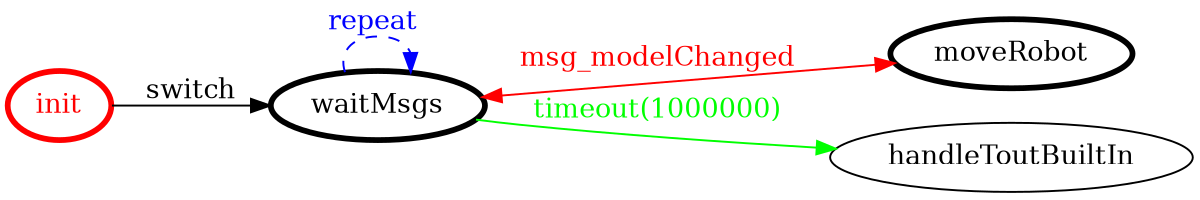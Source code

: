 /*
*
* A GraphViz DOT FSM description 
* Please use a GraphViz visualizer (like http://www.webgraphviz.com)
*  
*/

digraph finite_state_machine {
	rankdir=LR
	size="8,5"
	
	init [ color = red ][ fontcolor = red ][ penwidth = 3 ]
	waitMsgs [ color = black ][ fontcolor = black ][ penwidth = 3 ]
	moveRobot [ color = black ][ fontcolor = black ][ penwidth = 3 ]
	
	waitMsgs -> waitMsgs [ label = "repeat "][ style = dashed ][ color = blue ][ fontcolor = blue ]
	waitMsgs -> handleToutBuiltIn [ label = "timeout(1000000)" ][ color = green ][ fontcolor = green ]
	waitMsgs -> moveRobot [ label = "msg_modelChanged" ][ color = red ][ fontcolor = red ][ dir = both ]
	init -> waitMsgs [ label = "switch" ][ color = black ][ fontcolor = black ]
}
